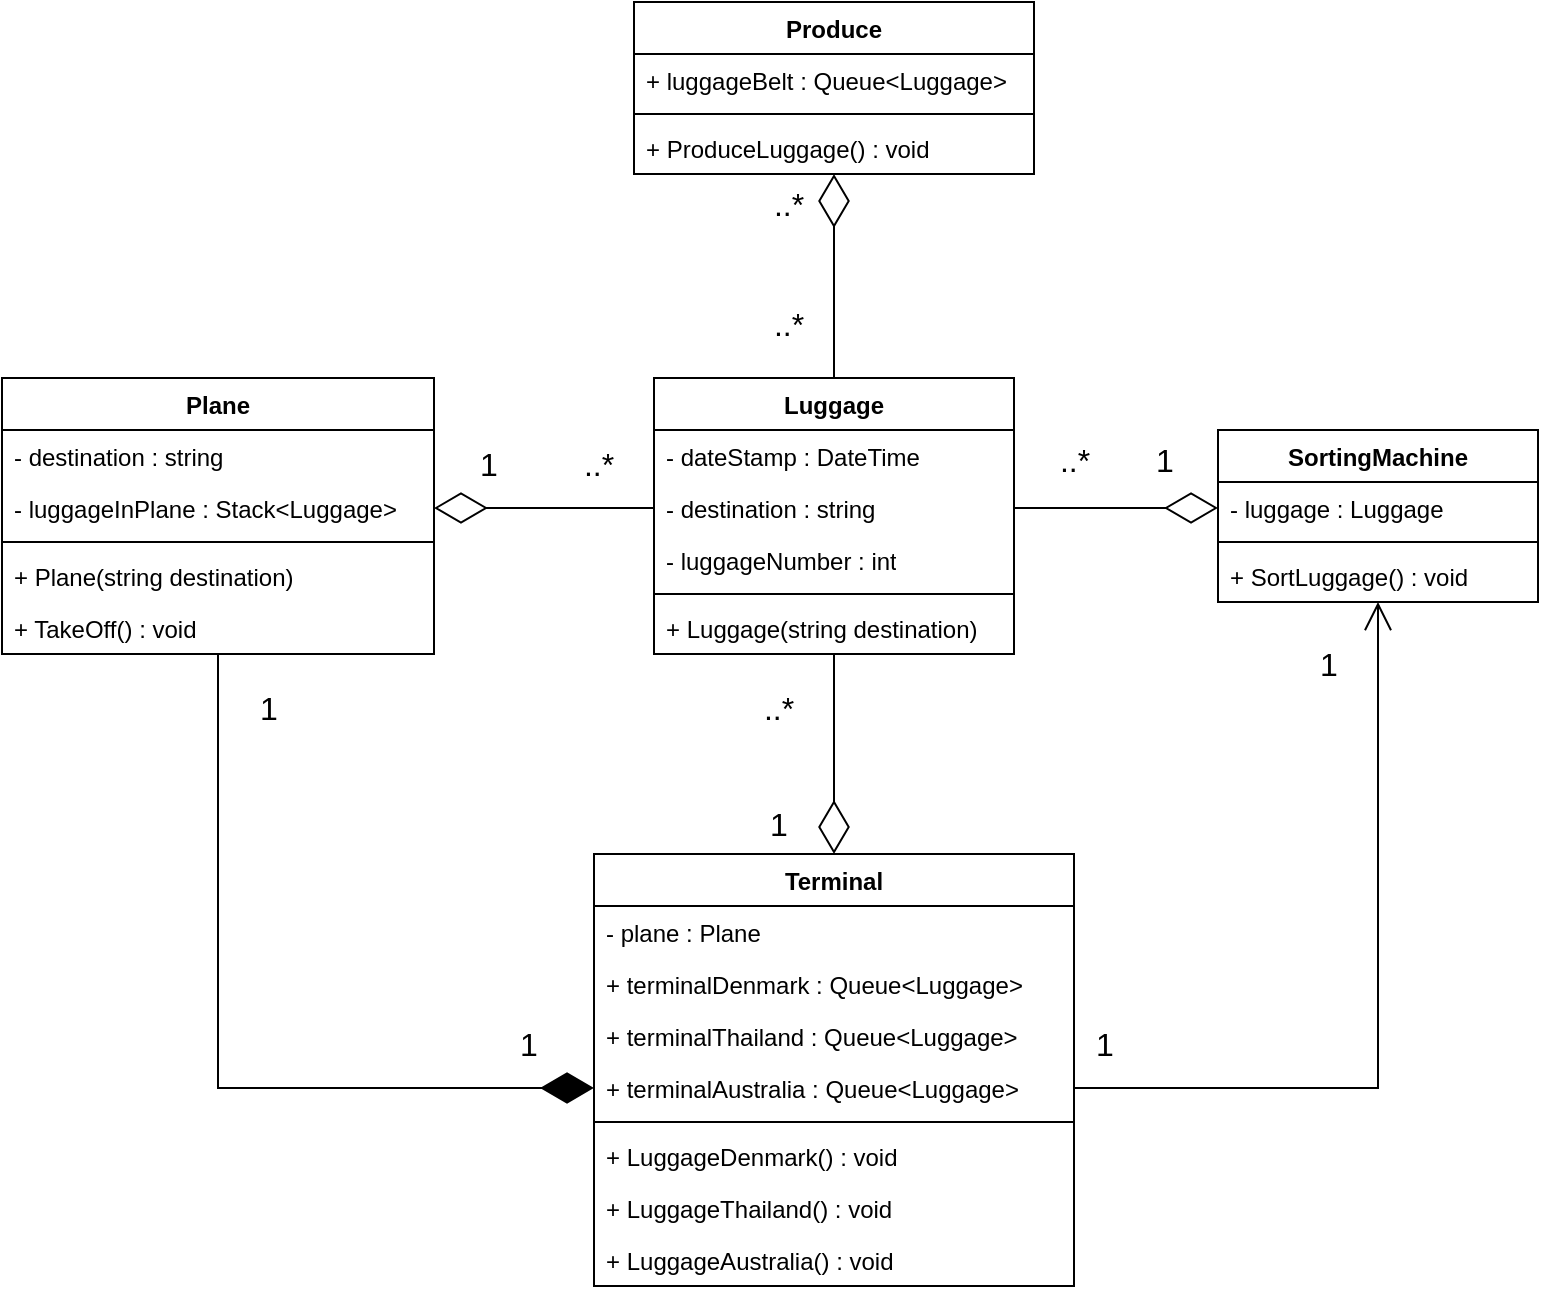 <mxfile version="21.2.1" type="device">
  <diagram name="Side-1" id="KfyD0TcTMk2d21t6_mju">
    <mxGraphModel dx="1018" dy="728" grid="1" gridSize="10" guides="1" tooltips="1" connect="1" arrows="1" fold="1" page="1" pageScale="1" pageWidth="827" pageHeight="1169" math="0" shadow="0">
      <root>
        <mxCell id="0" />
        <mxCell id="1" parent="0" />
        <mxCell id="1-X7GV4wddq2k441b6t1-19" value="" style="edgeStyle=orthogonalEdgeStyle;rounded=0;orthogonalLoop=1;jettySize=auto;html=1;endArrow=diamondThin;endFill=1;endSize=24;entryX=0;entryY=0.5;entryDx=0;entryDy=0;" edge="1" parent="1" source="Olbgqs-vZQ1UWaVy8kL_-1" target="Olbgqs-vZQ1UWaVy8kL_-21">
          <mxGeometry relative="1" as="geometry">
            <mxPoint x="430" y="560" as="targetPoint" />
          </mxGeometry>
        </mxCell>
        <mxCell id="Olbgqs-vZQ1UWaVy8kL_-1" value="Plane" style="swimlane;fontStyle=1;align=center;verticalAlign=top;childLayout=stackLayout;horizontal=1;startSize=26;horizontalStack=0;resizeParent=1;resizeParentMax=0;resizeLast=0;collapsible=1;marginBottom=0;whiteSpace=wrap;html=1;" parent="1" vertex="1">
          <mxGeometry x="212" y="252" width="216" height="138" as="geometry" />
        </mxCell>
        <mxCell id="Olbgqs-vZQ1UWaVy8kL_-2" value="- destination : string" style="text;strokeColor=none;fillColor=none;align=left;verticalAlign=top;spacingLeft=4;spacingRight=4;overflow=hidden;rotatable=0;points=[[0,0.5],[1,0.5]];portConstraint=eastwest;whiteSpace=wrap;html=1;" parent="Olbgqs-vZQ1UWaVy8kL_-1" vertex="1">
          <mxGeometry y="26" width="216" height="26" as="geometry" />
        </mxCell>
        <mxCell id="Olbgqs-vZQ1UWaVy8kL_-5" value="- luggageInPlane : Stack&amp;lt;Luggage&amp;gt;" style="text;strokeColor=none;fillColor=none;align=left;verticalAlign=top;spacingLeft=4;spacingRight=4;overflow=hidden;rotatable=0;points=[[0,0.5],[1,0.5]];portConstraint=eastwest;whiteSpace=wrap;html=1;" parent="Olbgqs-vZQ1UWaVy8kL_-1" vertex="1">
          <mxGeometry y="52" width="216" height="26" as="geometry" />
        </mxCell>
        <mxCell id="Olbgqs-vZQ1UWaVy8kL_-3" value="" style="line;strokeWidth=1;fillColor=none;align=left;verticalAlign=middle;spacingTop=-1;spacingLeft=3;spacingRight=3;rotatable=0;labelPosition=right;points=[];portConstraint=eastwest;strokeColor=inherit;" parent="Olbgqs-vZQ1UWaVy8kL_-1" vertex="1">
          <mxGeometry y="78" width="216" height="8" as="geometry" />
        </mxCell>
        <mxCell id="Olbgqs-vZQ1UWaVy8kL_-4" value="+ Plane(string destination)" style="text;strokeColor=none;fillColor=none;align=left;verticalAlign=top;spacingLeft=4;spacingRight=4;overflow=hidden;rotatable=0;points=[[0,0.5],[1,0.5]];portConstraint=eastwest;whiteSpace=wrap;html=1;" parent="Olbgqs-vZQ1UWaVy8kL_-1" vertex="1">
          <mxGeometry y="86" width="216" height="26" as="geometry" />
        </mxCell>
        <mxCell id="1-X7GV4wddq2k441b6t1-2" value="+ TakeOff() : void" style="text;strokeColor=none;fillColor=none;align=left;verticalAlign=top;spacingLeft=4;spacingRight=4;overflow=hidden;rotatable=0;points=[[0,0.5],[1,0.5]];portConstraint=eastwest;whiteSpace=wrap;html=1;" vertex="1" parent="Olbgqs-vZQ1UWaVy8kL_-1">
          <mxGeometry y="112" width="216" height="26" as="geometry" />
        </mxCell>
        <mxCell id="Olbgqs-vZQ1UWaVy8kL_-6" value="Luggage" style="swimlane;fontStyle=1;align=center;verticalAlign=top;childLayout=stackLayout;horizontal=1;startSize=26;horizontalStack=0;resizeParent=1;resizeParentMax=0;resizeLast=0;collapsible=1;marginBottom=0;whiteSpace=wrap;html=1;" parent="1" vertex="1">
          <mxGeometry x="538" y="252" width="180" height="138" as="geometry" />
        </mxCell>
        <mxCell id="Olbgqs-vZQ1UWaVy8kL_-7" value="- dateStamp : DateTime" style="text;strokeColor=none;fillColor=none;align=left;verticalAlign=top;spacingLeft=4;spacingRight=4;overflow=hidden;rotatable=0;points=[[0,0.5],[1,0.5]];portConstraint=eastwest;whiteSpace=wrap;html=1;" parent="Olbgqs-vZQ1UWaVy8kL_-6" vertex="1">
          <mxGeometry y="26" width="180" height="26" as="geometry" />
        </mxCell>
        <mxCell id="Olbgqs-vZQ1UWaVy8kL_-10" value="- destination : string" style="text;strokeColor=none;fillColor=none;align=left;verticalAlign=top;spacingLeft=4;spacingRight=4;overflow=hidden;rotatable=0;points=[[0,0.5],[1,0.5]];portConstraint=eastwest;whiteSpace=wrap;html=1;" parent="Olbgqs-vZQ1UWaVy8kL_-6" vertex="1">
          <mxGeometry y="52" width="180" height="26" as="geometry" />
        </mxCell>
        <mxCell id="Olbgqs-vZQ1UWaVy8kL_-11" value="- luggageNumber : int" style="text;strokeColor=none;fillColor=none;align=left;verticalAlign=top;spacingLeft=4;spacingRight=4;overflow=hidden;rotatable=0;points=[[0,0.5],[1,0.5]];portConstraint=eastwest;whiteSpace=wrap;html=1;" parent="Olbgqs-vZQ1UWaVy8kL_-6" vertex="1">
          <mxGeometry y="78" width="180" height="26" as="geometry" />
        </mxCell>
        <mxCell id="Olbgqs-vZQ1UWaVy8kL_-8" value="" style="line;strokeWidth=1;fillColor=none;align=left;verticalAlign=middle;spacingTop=-1;spacingLeft=3;spacingRight=3;rotatable=0;labelPosition=right;points=[];portConstraint=eastwest;strokeColor=inherit;" parent="Olbgqs-vZQ1UWaVy8kL_-6" vertex="1">
          <mxGeometry y="104" width="180" height="8" as="geometry" />
        </mxCell>
        <mxCell id="Olbgqs-vZQ1UWaVy8kL_-9" value="+ Luggage(string destination)" style="text;strokeColor=none;fillColor=none;align=left;verticalAlign=top;spacingLeft=4;spacingRight=4;overflow=hidden;rotatable=0;points=[[0,0.5],[1,0.5]];portConstraint=eastwest;whiteSpace=wrap;html=1;" parent="Olbgqs-vZQ1UWaVy8kL_-6" vertex="1">
          <mxGeometry y="112" width="180" height="26" as="geometry" />
        </mxCell>
        <mxCell id="Olbgqs-vZQ1UWaVy8kL_-12" value="Produce" style="swimlane;fontStyle=1;align=center;verticalAlign=top;childLayout=stackLayout;horizontal=1;startSize=26;horizontalStack=0;resizeParent=1;resizeParentMax=0;resizeLast=0;collapsible=1;marginBottom=0;whiteSpace=wrap;html=1;" parent="1" vertex="1">
          <mxGeometry x="528" y="64" width="200" height="86" as="geometry" />
        </mxCell>
        <mxCell id="Olbgqs-vZQ1UWaVy8kL_-13" value="+ luggageBelt : Queue&amp;lt;Luggage&amp;gt;" style="text;strokeColor=none;fillColor=none;align=left;verticalAlign=top;spacingLeft=4;spacingRight=4;overflow=hidden;rotatable=0;points=[[0,0.5],[1,0.5]];portConstraint=eastwest;whiteSpace=wrap;html=1;" parent="Olbgqs-vZQ1UWaVy8kL_-12" vertex="1">
          <mxGeometry y="26" width="200" height="26" as="geometry" />
        </mxCell>
        <mxCell id="Olbgqs-vZQ1UWaVy8kL_-14" value="" style="line;strokeWidth=1;fillColor=none;align=left;verticalAlign=middle;spacingTop=-1;spacingLeft=3;spacingRight=3;rotatable=0;labelPosition=right;points=[];portConstraint=eastwest;strokeColor=inherit;" parent="Olbgqs-vZQ1UWaVy8kL_-12" vertex="1">
          <mxGeometry y="52" width="200" height="8" as="geometry" />
        </mxCell>
        <mxCell id="Olbgqs-vZQ1UWaVy8kL_-15" value="+ ProduceLuggage() : void" style="text;strokeColor=none;fillColor=none;align=left;verticalAlign=top;spacingLeft=4;spacingRight=4;overflow=hidden;rotatable=0;points=[[0,0.5],[1,0.5]];portConstraint=eastwest;whiteSpace=wrap;html=1;" parent="Olbgqs-vZQ1UWaVy8kL_-12" vertex="1">
          <mxGeometry y="60" width="200" height="26" as="geometry" />
        </mxCell>
        <mxCell id="Olbgqs-vZQ1UWaVy8kL_-16" value="SortingMachine" style="swimlane;fontStyle=1;align=center;verticalAlign=top;childLayout=stackLayout;horizontal=1;startSize=26;horizontalStack=0;resizeParent=1;resizeParentMax=0;resizeLast=0;collapsible=1;marginBottom=0;whiteSpace=wrap;html=1;" parent="1" vertex="1">
          <mxGeometry x="820" y="278" width="160" height="86" as="geometry" />
        </mxCell>
        <mxCell id="Olbgqs-vZQ1UWaVy8kL_-17" value="- luggage : Luggage" style="text;strokeColor=none;fillColor=none;align=left;verticalAlign=top;spacingLeft=4;spacingRight=4;overflow=hidden;rotatable=0;points=[[0,0.5],[1,0.5]];portConstraint=eastwest;whiteSpace=wrap;html=1;" parent="Olbgqs-vZQ1UWaVy8kL_-16" vertex="1">
          <mxGeometry y="26" width="160" height="26" as="geometry" />
        </mxCell>
        <mxCell id="Olbgqs-vZQ1UWaVy8kL_-18" value="" style="line;strokeWidth=1;fillColor=none;align=left;verticalAlign=middle;spacingTop=-1;spacingLeft=3;spacingRight=3;rotatable=0;labelPosition=right;points=[];portConstraint=eastwest;strokeColor=inherit;" parent="Olbgqs-vZQ1UWaVy8kL_-16" vertex="1">
          <mxGeometry y="52" width="160" height="8" as="geometry" />
        </mxCell>
        <mxCell id="Olbgqs-vZQ1UWaVy8kL_-19" value="+ SortLuggage() : void" style="text;strokeColor=none;fillColor=none;align=left;verticalAlign=top;spacingLeft=4;spacingRight=4;overflow=hidden;rotatable=0;points=[[0,0.5],[1,0.5]];portConstraint=eastwest;whiteSpace=wrap;html=1;" parent="Olbgqs-vZQ1UWaVy8kL_-16" vertex="1">
          <mxGeometry y="60" width="160" height="26" as="geometry" />
        </mxCell>
        <mxCell id="Olbgqs-vZQ1UWaVy8kL_-20" value="Terminal" style="swimlane;fontStyle=1;align=center;verticalAlign=top;childLayout=stackLayout;horizontal=1;startSize=26;horizontalStack=0;resizeParent=1;resizeParentMax=0;resizeLast=0;collapsible=1;marginBottom=0;whiteSpace=wrap;html=1;" parent="1" vertex="1">
          <mxGeometry x="508" y="490" width="240" height="216" as="geometry" />
        </mxCell>
        <mxCell id="1-X7GV4wddq2k441b6t1-17" value="- plane : Plane" style="text;strokeColor=none;fillColor=none;align=left;verticalAlign=top;spacingLeft=4;spacingRight=4;overflow=hidden;rotatable=0;points=[[0,0.5],[1,0.5]];portConstraint=eastwest;whiteSpace=wrap;html=1;" vertex="1" parent="Olbgqs-vZQ1UWaVy8kL_-20">
          <mxGeometry y="26" width="240" height="26" as="geometry" />
        </mxCell>
        <mxCell id="1-X7GV4wddq2k441b6t1-3" value="+ terminalDenmark : Queue&amp;lt;Luggage&amp;gt;" style="text;strokeColor=none;fillColor=none;align=left;verticalAlign=top;spacingLeft=4;spacingRight=4;overflow=hidden;rotatable=0;points=[[0,0.5],[1,0.5]];portConstraint=eastwest;whiteSpace=wrap;html=1;" vertex="1" parent="Olbgqs-vZQ1UWaVy8kL_-20">
          <mxGeometry y="52" width="240" height="26" as="geometry" />
        </mxCell>
        <mxCell id="1-X7GV4wddq2k441b6t1-4" value="+ terminalThailand : Queue&amp;lt;Luggage&amp;gt;" style="text;strokeColor=none;fillColor=none;align=left;verticalAlign=top;spacingLeft=4;spacingRight=4;overflow=hidden;rotatable=0;points=[[0,0.5],[1,0.5]];portConstraint=eastwest;whiteSpace=wrap;html=1;" vertex="1" parent="Olbgqs-vZQ1UWaVy8kL_-20">
          <mxGeometry y="78" width="240" height="26" as="geometry" />
        </mxCell>
        <mxCell id="Olbgqs-vZQ1UWaVy8kL_-21" value="+ terminalAustralia : Queue&amp;lt;Luggage&amp;gt;" style="text;strokeColor=none;fillColor=none;align=left;verticalAlign=top;spacingLeft=4;spacingRight=4;overflow=hidden;rotatable=0;points=[[0,0.5],[1,0.5]];portConstraint=eastwest;whiteSpace=wrap;html=1;" parent="Olbgqs-vZQ1UWaVy8kL_-20" vertex="1">
          <mxGeometry y="104" width="240" height="26" as="geometry" />
        </mxCell>
        <mxCell id="Olbgqs-vZQ1UWaVy8kL_-22" value="" style="line;strokeWidth=1;fillColor=none;align=left;verticalAlign=middle;spacingTop=-1;spacingLeft=3;spacingRight=3;rotatable=0;labelPosition=right;points=[];portConstraint=eastwest;strokeColor=inherit;" parent="Olbgqs-vZQ1UWaVy8kL_-20" vertex="1">
          <mxGeometry y="130" width="240" height="8" as="geometry" />
        </mxCell>
        <mxCell id="Olbgqs-vZQ1UWaVy8kL_-23" value="+ LuggageDenmark() : void" style="text;strokeColor=none;fillColor=none;align=left;verticalAlign=top;spacingLeft=4;spacingRight=4;overflow=hidden;rotatable=0;points=[[0,0.5],[1,0.5]];portConstraint=eastwest;whiteSpace=wrap;html=1;" parent="Olbgqs-vZQ1UWaVy8kL_-20" vertex="1">
          <mxGeometry y="138" width="240" height="26" as="geometry" />
        </mxCell>
        <mxCell id="Olbgqs-vZQ1UWaVy8kL_-24" value="+ LuggageThailand() : void" style="text;strokeColor=none;fillColor=none;align=left;verticalAlign=top;spacingLeft=4;spacingRight=4;overflow=hidden;rotatable=0;points=[[0,0.5],[1,0.5]];portConstraint=eastwest;whiteSpace=wrap;html=1;" parent="Olbgqs-vZQ1UWaVy8kL_-20" vertex="1">
          <mxGeometry y="164" width="240" height="26" as="geometry" />
        </mxCell>
        <mxCell id="Olbgqs-vZQ1UWaVy8kL_-25" value="+ LuggageAustralia() : void" style="text;strokeColor=none;fillColor=none;align=left;verticalAlign=top;spacingLeft=4;spacingRight=4;overflow=hidden;rotatable=0;points=[[0,0.5],[1,0.5]];portConstraint=eastwest;whiteSpace=wrap;html=1;" parent="Olbgqs-vZQ1UWaVy8kL_-20" vertex="1">
          <mxGeometry y="190" width="240" height="26" as="geometry" />
        </mxCell>
        <mxCell id="Olbgqs-vZQ1UWaVy8kL_-27" value="" style="endArrow=open;endFill=1;endSize=12;html=1;rounded=0;exitX=1;exitY=0.5;exitDx=0;exitDy=0;edgeStyle=orthogonalEdgeStyle;" parent="1" source="Olbgqs-vZQ1UWaVy8kL_-21" target="Olbgqs-vZQ1UWaVy8kL_-16" edge="1">
          <mxGeometry width="160" relative="1" as="geometry">
            <mxPoint x="810" y="540" as="sourcePoint" />
            <mxPoint x="950" y="400" as="targetPoint" />
          </mxGeometry>
        </mxCell>
        <mxCell id="Olbgqs-vZQ1UWaVy8kL_-31" value="..*" style="text;html=1;align=center;verticalAlign=middle;resizable=0;points=[];autosize=1;strokeColor=none;fillColor=none;fontSize=16;" parent="1" vertex="1">
          <mxGeometry x="585" y="150" width="40" height="30" as="geometry" />
        </mxCell>
        <mxCell id="Olbgqs-vZQ1UWaVy8kL_-32" value="..*" style="text;html=1;align=center;verticalAlign=middle;resizable=0;points=[];autosize=1;strokeColor=none;fillColor=none;fontSize=16;" parent="1" vertex="1">
          <mxGeometry x="585" y="210" width="40" height="30" as="geometry" />
        </mxCell>
        <mxCell id="Olbgqs-vZQ1UWaVy8kL_-35" value="" style="endArrow=diamondThin;endFill=0;endSize=24;html=1;rounded=0;entryX=1;entryY=0.5;entryDx=0;entryDy=0;exitX=0;exitY=0.5;exitDx=0;exitDy=0;" parent="1" source="Olbgqs-vZQ1UWaVy8kL_-10" target="Olbgqs-vZQ1UWaVy8kL_-5" edge="1">
          <mxGeometry width="160" relative="1" as="geometry">
            <mxPoint x="600" y="400" as="sourcePoint" />
            <mxPoint x="540" y="370" as="targetPoint" />
          </mxGeometry>
        </mxCell>
        <mxCell id="Olbgqs-vZQ1UWaVy8kL_-36" value="1" style="text;html=1;align=center;verticalAlign=middle;resizable=0;points=[];autosize=1;strokeColor=none;fillColor=none;fontSize=16;" parent="1" vertex="1">
          <mxGeometry x="585" y="460" width="30" height="30" as="geometry" />
        </mxCell>
        <mxCell id="Olbgqs-vZQ1UWaVy8kL_-37" value="..*" style="text;html=1;align=center;verticalAlign=middle;resizable=0;points=[];autosize=1;strokeColor=none;fillColor=none;fontSize=16;" parent="1" vertex="1">
          <mxGeometry x="580" y="402" width="40" height="30" as="geometry" />
        </mxCell>
        <mxCell id="Olbgqs-vZQ1UWaVy8kL_-39" value="1" style="text;html=1;align=center;verticalAlign=middle;resizable=0;points=[];autosize=1;strokeColor=none;fillColor=none;fontSize=16;" parent="1" vertex="1">
          <mxGeometry x="330" y="402" width="30" height="30" as="geometry" />
        </mxCell>
        <mxCell id="Olbgqs-vZQ1UWaVy8kL_-41" value="1" style="text;html=1;align=center;verticalAlign=middle;resizable=0;points=[];autosize=1;strokeColor=none;fillColor=none;fontSize=16;" parent="1" vertex="1">
          <mxGeometry x="460" y="570" width="30" height="30" as="geometry" />
        </mxCell>
        <mxCell id="Olbgqs-vZQ1UWaVy8kL_-42" value="..*" style="text;html=1;align=center;verticalAlign=middle;resizable=0;points=[];autosize=1;strokeColor=none;fillColor=none;fontSize=16;" parent="1" vertex="1">
          <mxGeometry x="728" y="278" width="40" height="30" as="geometry" />
        </mxCell>
        <mxCell id="1-X7GV4wddq2k441b6t1-11" value="" style="endArrow=diamondThin;endFill=0;endSize=24;html=1;rounded=0;exitX=0.5;exitY=0;exitDx=0;exitDy=0;entryX=0.5;entryY=1;entryDx=0;entryDy=0;" edge="1" parent="1" source="Olbgqs-vZQ1UWaVy8kL_-6" target="Olbgqs-vZQ1UWaVy8kL_-12">
          <mxGeometry width="160" relative="1" as="geometry">
            <mxPoint x="490" y="310" as="sourcePoint" />
            <mxPoint x="628" y="90" as="targetPoint" />
          </mxGeometry>
        </mxCell>
        <mxCell id="1-X7GV4wddq2k441b6t1-12" value="" style="endArrow=diamondThin;endFill=0;endSize=24;html=1;rounded=0;entryX=0;entryY=0.5;entryDx=0;entryDy=0;exitX=1;exitY=0.5;exitDx=0;exitDy=0;" edge="1" parent="1" source="Olbgqs-vZQ1UWaVy8kL_-10" target="Olbgqs-vZQ1UWaVy8kL_-17">
          <mxGeometry width="160" relative="1" as="geometry">
            <mxPoint x="850" y="370" as="sourcePoint" />
            <mxPoint x="650" y="310" as="targetPoint" />
          </mxGeometry>
        </mxCell>
        <mxCell id="1-X7GV4wddq2k441b6t1-13" value="1" style="text;html=1;align=center;verticalAlign=middle;resizable=0;points=[];autosize=1;strokeColor=none;fillColor=none;fontSize=16;" vertex="1" parent="1">
          <mxGeometry x="440" y="280" width="30" height="30" as="geometry" />
        </mxCell>
        <mxCell id="1-X7GV4wddq2k441b6t1-14" value="..*" style="text;html=1;align=center;verticalAlign=middle;resizable=0;points=[];autosize=1;strokeColor=none;fillColor=none;fontSize=16;" vertex="1" parent="1">
          <mxGeometry x="490" y="280" width="40" height="30" as="geometry" />
        </mxCell>
        <mxCell id="1-X7GV4wddq2k441b6t1-21" value="" style="endArrow=diamondThin;endFill=0;endSize=24;html=1;rounded=0;entryX=0.5;entryY=0;entryDx=0;entryDy=0;" edge="1" parent="1" source="Olbgqs-vZQ1UWaVy8kL_-6" target="Olbgqs-vZQ1UWaVy8kL_-20">
          <mxGeometry width="160" relative="1" as="geometry">
            <mxPoint x="590" y="420" as="sourcePoint" />
            <mxPoint x="750" y="420" as="targetPoint" />
          </mxGeometry>
        </mxCell>
        <mxCell id="1-X7GV4wddq2k441b6t1-22" value="1" style="text;html=1;align=center;verticalAlign=middle;resizable=0;points=[];autosize=1;strokeColor=none;fillColor=none;fontSize=16;" vertex="1" parent="1">
          <mxGeometry x="748" y="570" width="30" height="30" as="geometry" />
        </mxCell>
        <mxCell id="1-X7GV4wddq2k441b6t1-23" value="1" style="text;html=1;align=center;verticalAlign=middle;resizable=0;points=[];autosize=1;strokeColor=none;fillColor=none;fontSize=16;" vertex="1" parent="1">
          <mxGeometry x="860" y="380" width="30" height="30" as="geometry" />
        </mxCell>
        <mxCell id="1-X7GV4wddq2k441b6t1-24" value="1" style="text;html=1;align=center;verticalAlign=middle;resizable=0;points=[];autosize=1;strokeColor=none;fillColor=none;fontSize=16;" vertex="1" parent="1">
          <mxGeometry x="778" y="278" width="30" height="30" as="geometry" />
        </mxCell>
      </root>
    </mxGraphModel>
  </diagram>
</mxfile>
